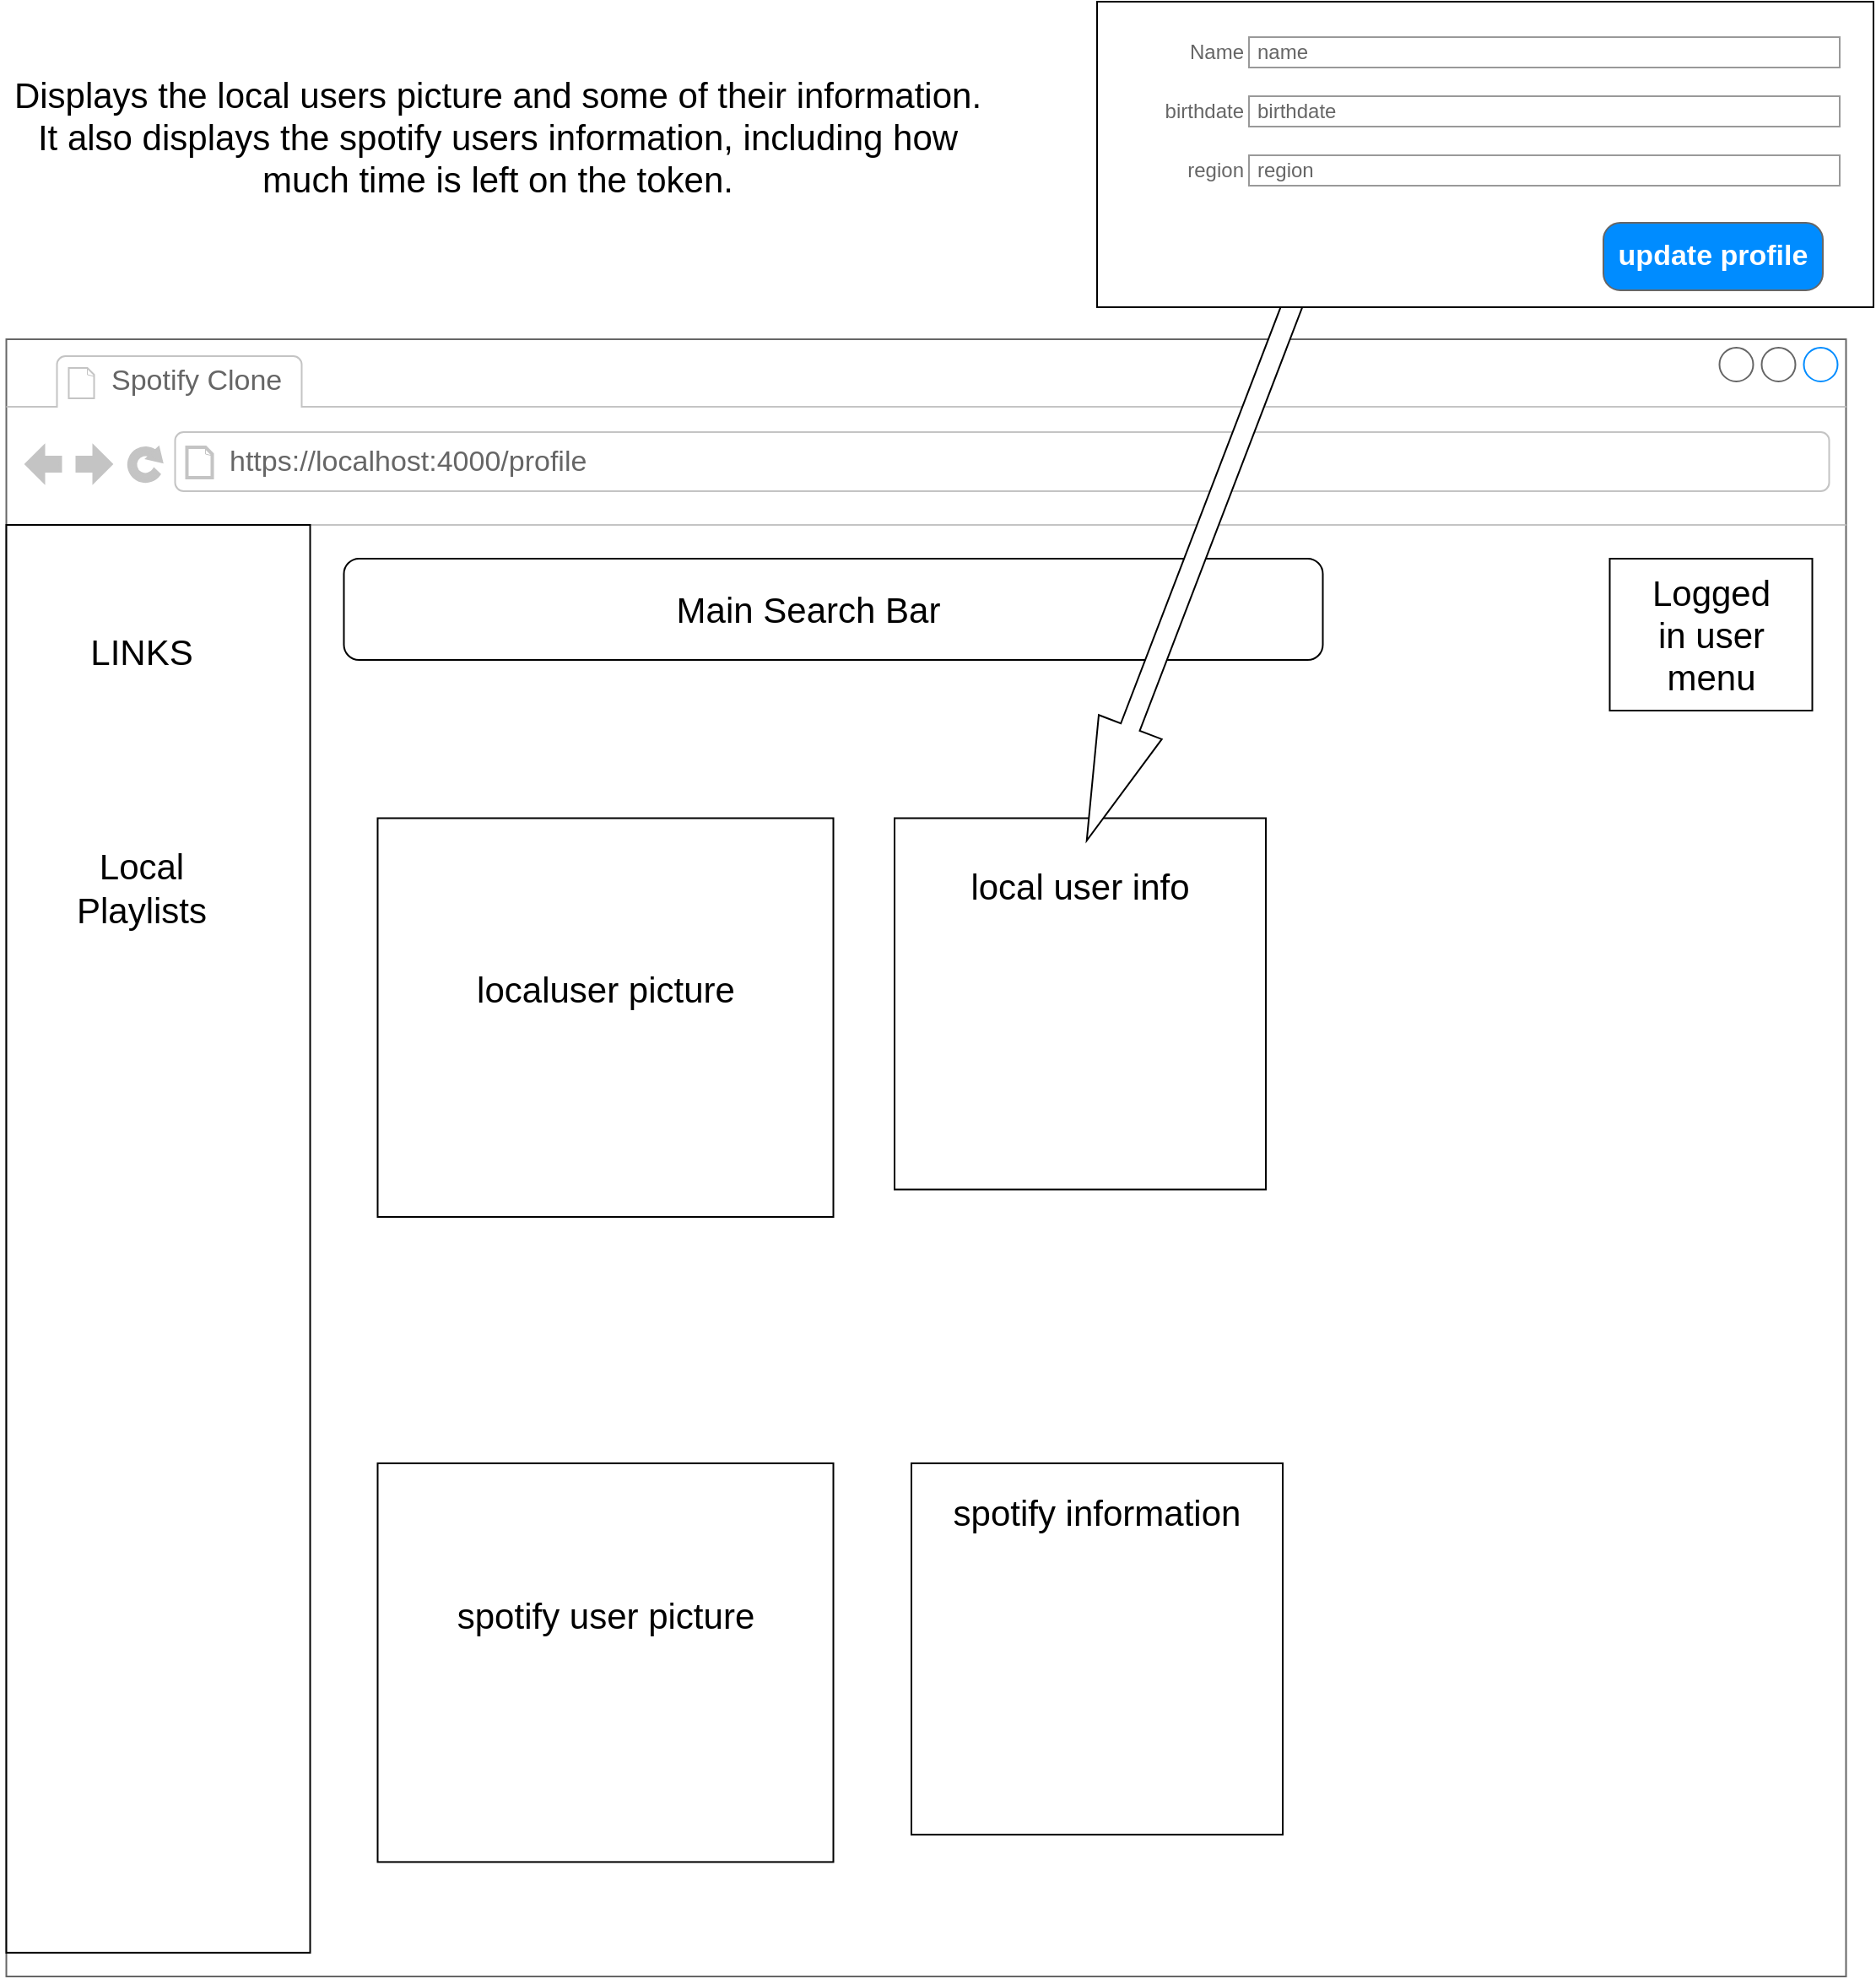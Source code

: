<mxfile version="20.8.13" type="github">
  <diagram name="Page-1" id="XdEbV97L5HPVBMOykjif">
    <mxGraphModel dx="2868" dy="1528" grid="1" gridSize="10" guides="1" tooltips="1" connect="1" arrows="1" fold="1" page="1" pageScale="1" pageWidth="1200" pageHeight="1300" math="0" shadow="0">
      <root>
        <mxCell id="0" />
        <mxCell id="1" parent="0" />
        <mxCell id="F2VnajpDGh1ApNQfDfL5-1" value="rt" style="strokeWidth=1;shadow=0;dashed=0;align=center;html=1;shape=mxgraph.mockup.containers.browserWindow;rSize=0;strokeColor=#666666;strokeColor2=#008cff;strokeColor3=#c4c4c4;mainText=,;recursiveResize=0;" vertex="1" parent="1">
          <mxGeometry x="53.75" y="240" width="1090" height="970" as="geometry" />
        </mxCell>
        <mxCell id="F2VnajpDGh1ApNQfDfL5-46" value="" style="whiteSpace=wrap;html=1;aspect=fixed;" vertex="1" parent="F2VnajpDGh1ApNQfDfL5-1">
          <mxGeometry x="526.25" y="283.75" width="220" height="220" as="geometry" />
        </mxCell>
        <mxCell id="F2VnajpDGh1ApNQfDfL5-3" value="Spotify Clone" style="strokeWidth=1;shadow=0;dashed=0;align=center;html=1;shape=mxgraph.mockup.containers.anchor;fontSize=17;fontColor=#666666;align=left;" vertex="1" parent="F2VnajpDGh1ApNQfDfL5-1">
          <mxGeometry x="60" y="12" width="110" height="26" as="geometry" />
        </mxCell>
        <mxCell id="F2VnajpDGh1ApNQfDfL5-4" value="https://localhost:4000/profile" style="strokeWidth=1;shadow=0;dashed=0;align=center;html=1;shape=mxgraph.mockup.containers.anchor;rSize=0;fontSize=17;fontColor=#666666;align=left;" vertex="1" parent="F2VnajpDGh1ApNQfDfL5-1">
          <mxGeometry x="130" y="60" width="250" height="26" as="geometry" />
        </mxCell>
        <mxCell id="F2VnajpDGh1ApNQfDfL5-5" value="" style="rounded=0;whiteSpace=wrap;html=1;rotation=90;" vertex="1" parent="F2VnajpDGh1ApNQfDfL5-1">
          <mxGeometry x="-332.96" y="442.97" width="845.93" height="180" as="geometry" />
        </mxCell>
        <mxCell id="F2VnajpDGh1ApNQfDfL5-6" value="&lt;font style=&quot;font-size: 21px;&quot;&gt;LINKS&lt;/font&gt;" style="text;html=1;strokeColor=none;fillColor=none;align=center;verticalAlign=middle;whiteSpace=wrap;rounded=0;" vertex="1" parent="F2VnajpDGh1ApNQfDfL5-1">
          <mxGeometry x="20" y="130" width="120" height="110" as="geometry" />
        </mxCell>
        <mxCell id="F2VnajpDGh1ApNQfDfL5-7" value="&lt;font style=&quot;font-size: 21px;&quot;&gt;Local&lt;br&gt;Playlists&lt;br&gt;&lt;/font&gt;" style="text;html=1;strokeColor=none;fillColor=none;align=center;verticalAlign=middle;whiteSpace=wrap;rounded=0;" vertex="1" parent="F2VnajpDGh1ApNQfDfL5-1">
          <mxGeometry x="20" y="270" width="120" height="110" as="geometry" />
        </mxCell>
        <mxCell id="F2VnajpDGh1ApNQfDfL5-8" value="" style="rounded=1;whiteSpace=wrap;html=1;fontSize=21;" vertex="1" parent="F2VnajpDGh1ApNQfDfL5-1">
          <mxGeometry x="200" y="130" width="580" height="60" as="geometry" />
        </mxCell>
        <mxCell id="F2VnajpDGh1ApNQfDfL5-9" value="Main Search Bar" style="text;html=1;strokeColor=none;fillColor=none;align=center;verticalAlign=middle;whiteSpace=wrap;rounded=0;fontSize=21;" vertex="1" parent="F2VnajpDGh1ApNQfDfL5-1">
          <mxGeometry x="210" y="145" width="530" height="30" as="geometry" />
        </mxCell>
        <mxCell id="F2VnajpDGh1ApNQfDfL5-10" value="" style="rounded=0;whiteSpace=wrap;html=1;fontSize=21;" vertex="1" parent="F2VnajpDGh1ApNQfDfL5-1">
          <mxGeometry x="950" y="130" width="120" height="90" as="geometry" />
        </mxCell>
        <mxCell id="F2VnajpDGh1ApNQfDfL5-11" value="Logged in user menu" style="text;html=1;strokeColor=none;fillColor=none;align=center;verticalAlign=middle;whiteSpace=wrap;rounded=0;fontSize=21;" vertex="1" parent="F2VnajpDGh1ApNQfDfL5-1">
          <mxGeometry x="980" y="160" width="60" height="30" as="geometry" />
        </mxCell>
        <mxCell id="F2VnajpDGh1ApNQfDfL5-12" value="" style="rounded=0;whiteSpace=wrap;html=1;" vertex="1" parent="F2VnajpDGh1ApNQfDfL5-1">
          <mxGeometry x="220" y="283.75" width="270" height="236.25" as="geometry" />
        </mxCell>
        <mxCell id="F2VnajpDGh1ApNQfDfL5-13" value="localuser picture" style="text;html=1;strokeColor=none;fillColor=none;align=center;verticalAlign=middle;whiteSpace=wrap;rounded=0;fontSize=21;" vertex="1" parent="F2VnajpDGh1ApNQfDfL5-1">
          <mxGeometry x="90" y="370" width="530" height="30" as="geometry" />
        </mxCell>
        <mxCell id="F2VnajpDGh1ApNQfDfL5-14" value="local user info" style="text;html=1;strokeColor=none;fillColor=none;align=center;verticalAlign=middle;whiteSpace=wrap;rounded=0;fontSize=21;" vertex="1" parent="F2VnajpDGh1ApNQfDfL5-1">
          <mxGeometry x="371.25" y="308.97" width="530" height="30" as="geometry" />
        </mxCell>
        <mxCell id="F2VnajpDGh1ApNQfDfL5-31" value="" style="shape=singleArrow;direction=south;whiteSpace=wrap;html=1;rotation=21;" vertex="1" parent="F2VnajpDGh1ApNQfDfL5-1">
          <mxGeometry x="684.63" y="-51.03" width="40" height="360" as="geometry" />
        </mxCell>
        <mxCell id="F2VnajpDGh1ApNQfDfL5-42" value="" style="rounded=0;whiteSpace=wrap;html=1;" vertex="1" parent="F2VnajpDGh1ApNQfDfL5-1">
          <mxGeometry x="220" y="665.94" width="270" height="236.25" as="geometry" />
        </mxCell>
        <mxCell id="F2VnajpDGh1ApNQfDfL5-43" value="spotify user picture" style="text;html=1;strokeColor=none;fillColor=none;align=center;verticalAlign=middle;whiteSpace=wrap;rounded=0;fontSize=21;" vertex="1" parent="F2VnajpDGh1ApNQfDfL5-1">
          <mxGeometry x="245" y="740.94" width="220" height="30" as="geometry" />
        </mxCell>
        <mxCell id="F2VnajpDGh1ApNQfDfL5-44" value="" style="whiteSpace=wrap;html=1;aspect=fixed;" vertex="1" parent="F2VnajpDGh1ApNQfDfL5-1">
          <mxGeometry x="536.25" y="665.94" width="220" height="220" as="geometry" />
        </mxCell>
        <mxCell id="F2VnajpDGh1ApNQfDfL5-45" value="spotify information" style="text;html=1;strokeColor=none;fillColor=none;align=center;verticalAlign=middle;whiteSpace=wrap;rounded=0;fontSize=21;" vertex="1" parent="F2VnajpDGh1ApNQfDfL5-1">
          <mxGeometry x="536.25" y="680" width="220" height="30" as="geometry" />
        </mxCell>
        <mxCell id="F2VnajpDGh1ApNQfDfL5-32" value="&lt;font style=&quot;font-size: 21px;&quot;&gt;Displays the local users picture and some of their information. It also displays the spotify users information, including how much time is left on the token.&lt;/font&gt;" style="text;html=1;strokeColor=none;fillColor=none;align=center;verticalAlign=middle;whiteSpace=wrap;rounded=0;" vertex="1" parent="1">
          <mxGeometry x="50" y="70" width="590" height="100" as="geometry" />
        </mxCell>
        <mxCell id="F2VnajpDGh1ApNQfDfL5-33" value="" style="group" vertex="1" connectable="0" parent="1">
          <mxGeometry x="700" y="40" width="460" height="181" as="geometry" />
        </mxCell>
        <mxCell id="F2VnajpDGh1ApNQfDfL5-34" value="" style="rounded=0;whiteSpace=wrap;html=1;" vertex="1" parent="F2VnajpDGh1ApNQfDfL5-33">
          <mxGeometry width="460" height="181" as="geometry" />
        </mxCell>
        <mxCell id="F2VnajpDGh1ApNQfDfL5-35" value="Name" style="strokeWidth=1;shadow=0;dashed=0;align=center;html=1;shape=mxgraph.mockup.forms.anchor;align=right;spacingRight=2;fontColor=#666666;" vertex="1" parent="F2VnajpDGh1ApNQfDfL5-33">
          <mxGeometry x="40" y="21" width="50" height="18" as="geometry" />
        </mxCell>
        <mxCell id="F2VnajpDGh1ApNQfDfL5-36" value="name" style="strokeWidth=1;shadow=0;dashed=0;align=center;html=1;shape=mxgraph.mockup.forms.rrect;fillColor=#ffffff;rSize=0;fontColor=#666666;align=left;spacingLeft=3;strokeColor=#999999;" vertex="1" parent="F2VnajpDGh1ApNQfDfL5-33">
          <mxGeometry x="90" y="21" width="350" height="18" as="geometry" />
        </mxCell>
        <mxCell id="F2VnajpDGh1ApNQfDfL5-37" value="birthdate" style="strokeWidth=1;shadow=0;dashed=0;align=center;html=1;shape=mxgraph.mockup.forms.anchor;align=right;spacingRight=2;fontColor=#666666;" vertex="1" parent="F2VnajpDGh1ApNQfDfL5-33">
          <mxGeometry x="40" y="56" width="50" height="18" as="geometry" />
        </mxCell>
        <mxCell id="F2VnajpDGh1ApNQfDfL5-38" value="birthdate" style="strokeWidth=1;shadow=0;dashed=0;align=center;html=1;shape=mxgraph.mockup.forms.rrect;fillColor=#ffffff;rSize=0;fontColor=#666666;align=left;spacingLeft=3;strokeColor=#999999;" vertex="1" parent="F2VnajpDGh1ApNQfDfL5-33">
          <mxGeometry x="90" y="56" width="350" height="18" as="geometry" />
        </mxCell>
        <mxCell id="F2VnajpDGh1ApNQfDfL5-39" value="region" style="strokeWidth=1;shadow=0;dashed=0;align=center;html=1;shape=mxgraph.mockup.forms.anchor;align=right;spacingRight=2;fontColor=#666666;" vertex="1" parent="F2VnajpDGh1ApNQfDfL5-33">
          <mxGeometry x="40" y="91" width="50" height="18" as="geometry" />
        </mxCell>
        <mxCell id="F2VnajpDGh1ApNQfDfL5-40" value="region" style="strokeWidth=1;shadow=0;dashed=0;align=center;html=1;shape=mxgraph.mockup.forms.rrect;fillColor=#ffffff;rSize=0;fontColor=#666666;align=left;spacingLeft=3;strokeColor=#999999;" vertex="1" parent="F2VnajpDGh1ApNQfDfL5-33">
          <mxGeometry x="90" y="91" width="350" height="18" as="geometry" />
        </mxCell>
        <mxCell id="F2VnajpDGh1ApNQfDfL5-41" value="update profile" style="strokeWidth=1;shadow=0;dashed=0;align=center;html=1;shape=mxgraph.mockup.buttons.button;strokeColor=#666666;fontColor=#ffffff;mainText=;buttonStyle=round;fontSize=17;fontStyle=1;fillColor=#008cff;whiteSpace=wrap;" vertex="1" parent="F2VnajpDGh1ApNQfDfL5-33">
          <mxGeometry x="300" y="131" width="130" height="40" as="geometry" />
        </mxCell>
      </root>
    </mxGraphModel>
  </diagram>
</mxfile>
